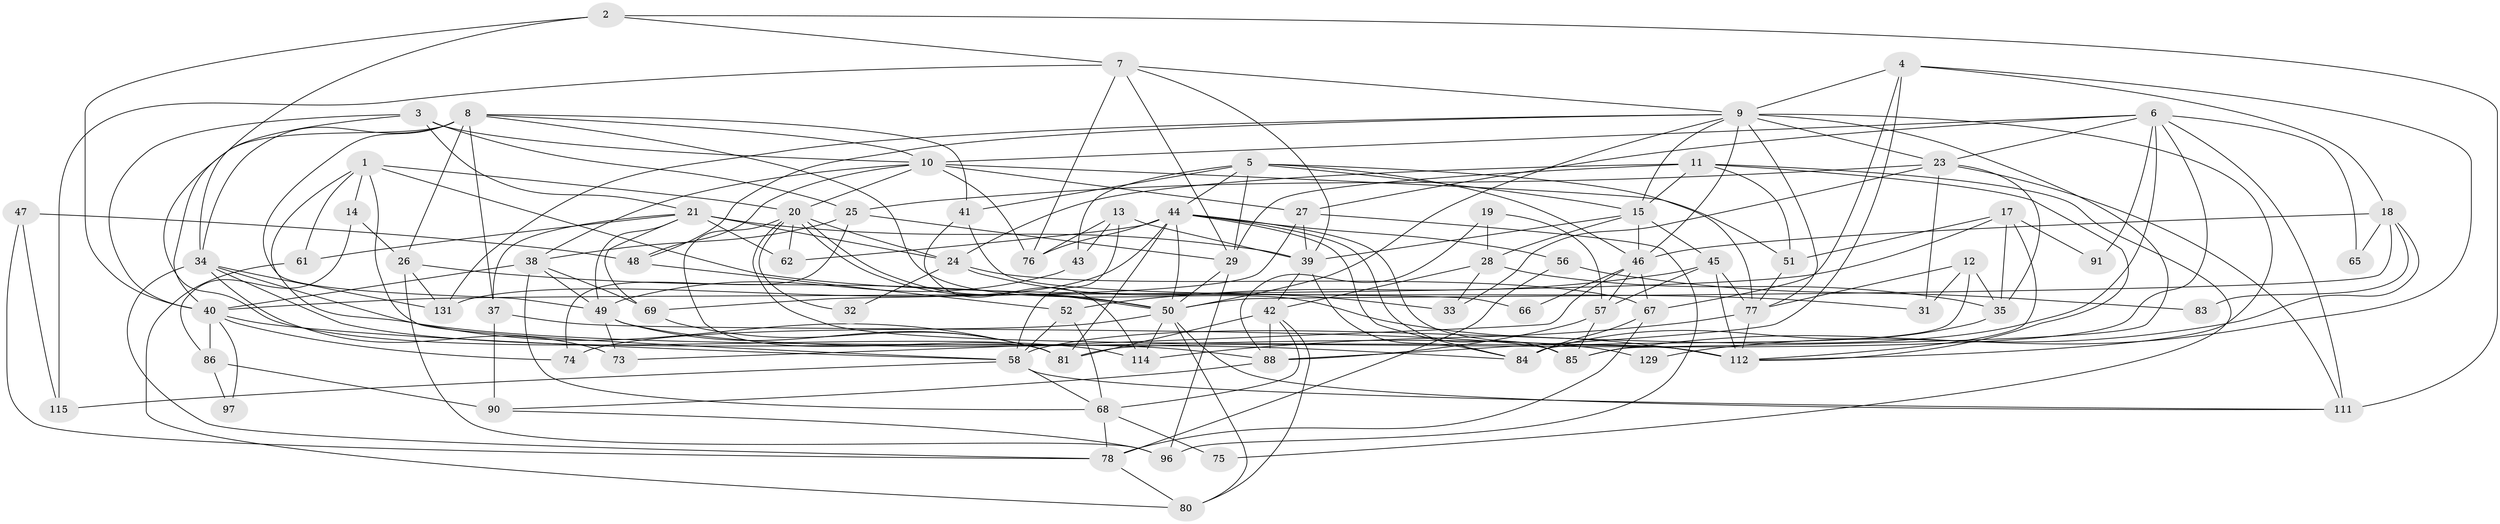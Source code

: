 // Generated by graph-tools (version 1.1) at 2025/23/03/03/25 07:23:57]
// undirected, 81 vertices, 208 edges
graph export_dot {
graph [start="1"]
  node [color=gray90,style=filled];
  1 [super="+72"];
  2 [super="+79"];
  3 [super="+118"];
  4 [super="+106"];
  5 [super="+104"];
  6 [super="+108"];
  7 [super="+54"];
  8 [super="+36"];
  9 [super="+100"];
  10 [super="+16"];
  11 [super="+59"];
  12 [super="+92"];
  13 [super="+70"];
  14 [super="+55"];
  15 [super="+110"];
  17 [super="+105"];
  18 [super="+22"];
  19;
  20 [super="+125"];
  21 [super="+127"];
  23 [super="+107"];
  24 [super="+30"];
  25 [super="+63"];
  26;
  27;
  28 [super="+94"];
  29 [super="+101"];
  31;
  32;
  33;
  34 [super="+95"];
  35 [super="+109"];
  37;
  38 [super="+102"];
  39 [super="+60"];
  40 [super="+71"];
  41;
  42 [super="+130"];
  43;
  44 [super="+103"];
  45;
  46 [super="+116"];
  47;
  48 [super="+113"];
  49 [super="+53"];
  50 [super="+128"];
  51;
  52 [super="+124"];
  56;
  57 [super="+117"];
  58 [super="+89"];
  61;
  62 [super="+64"];
  65;
  66;
  67;
  68 [super="+126"];
  69 [super="+99"];
  73;
  74;
  75;
  76;
  77 [super="+87"];
  78 [super="+82"];
  80;
  81 [super="+121"];
  83;
  84 [super="+93"];
  85 [super="+98"];
  86 [super="+123"];
  88 [super="+122"];
  90;
  91;
  96;
  97;
  111 [super="+120"];
  112 [super="+119"];
  114;
  115;
  129;
  131;
  1 -- 81;
  1 -- 61;
  1 -- 31;
  1 -- 58;
  1 -- 20;
  1 -- 14;
  2 -- 34;
  2 -- 111;
  2 -- 40;
  2 -- 7;
  3 -- 114;
  3 -- 21;
  3 -- 40;
  3 -- 25;
  3 -- 10;
  4 -- 67;
  4 -- 9;
  4 -- 88;
  4 -- 129;
  4 -- 18;
  5 -- 15;
  5 -- 41;
  5 -- 43;
  5 -- 44;
  5 -- 29;
  5 -- 77;
  5 -- 46;
  6 -- 27;
  6 -- 65;
  6 -- 91;
  6 -- 81;
  6 -- 10;
  6 -- 23;
  6 -- 58;
  6 -- 111;
  7 -- 115;
  7 -- 29;
  7 -- 39;
  7 -- 76;
  7 -- 9;
  8 -- 41;
  8 -- 34;
  8 -- 37;
  8 -- 40;
  8 -- 10;
  8 -- 26;
  8 -- 112;
  8 -- 49;
  9 -- 112;
  9 -- 50;
  9 -- 77;
  9 -- 131;
  9 -- 46;
  9 -- 23;
  9 -- 85;
  9 -- 15;
  9 -- 48;
  10 -- 38;
  10 -- 51;
  10 -- 20;
  10 -- 27;
  10 -- 76;
  10 -- 48;
  11 -- 112;
  11 -- 29;
  11 -- 51;
  11 -- 24;
  11 -- 75;
  11 -- 15;
  12 -- 77;
  12 -- 84;
  12 -- 31;
  12 -- 35;
  13 -- 43 [weight=2];
  13 -- 76;
  13 -- 58;
  13 -- 39;
  14 -- 26;
  14 -- 86;
  15 -- 46;
  15 -- 45;
  15 -- 28;
  15 -- 39;
  17 -- 112;
  17 -- 91;
  17 -- 35;
  17 -- 40;
  17 -- 51;
  18 -- 85;
  18 -- 65;
  18 -- 83;
  18 -- 50;
  18 -- 46;
  19 -- 28;
  19 -- 88;
  19 -- 57;
  20 -- 50;
  20 -- 50;
  20 -- 32;
  20 -- 112;
  20 -- 81;
  20 -- 24;
  20 -- 62;
  21 -- 69;
  21 -- 24;
  21 -- 62;
  21 -- 49;
  21 -- 37;
  21 -- 61;
  21 -- 39;
  23 -- 111;
  23 -- 33;
  23 -- 35;
  23 -- 31;
  23 -- 25;
  24 -- 32;
  24 -- 33;
  24 -- 67;
  25 -- 29;
  25 -- 74;
  25 -- 38;
  26 -- 96;
  26 -- 50;
  26 -- 131;
  27 -- 39;
  27 -- 96;
  27 -- 69;
  28 -- 42;
  28 -- 33;
  28 -- 35;
  29 -- 96;
  29 -- 50;
  34 -- 88;
  34 -- 73;
  34 -- 131;
  34 -- 84;
  34 -- 78;
  35 -- 84;
  37 -- 85;
  37 -- 90;
  38 -- 68;
  38 -- 40;
  38 -- 49;
  38 -- 69;
  39 -- 84;
  39 -- 42 [weight=2];
  40 -- 74;
  40 -- 86;
  40 -- 97;
  40 -- 58;
  41 -- 114;
  41 -- 66;
  42 -- 80;
  42 -- 81 [weight=2];
  42 -- 68;
  42 -- 88;
  43 -- 49;
  44 -- 81;
  44 -- 50;
  44 -- 112;
  44 -- 131;
  44 -- 84;
  44 -- 56;
  44 -- 76;
  44 -- 62;
  44 -- 85;
  45 -- 77;
  45 -- 112;
  45 -- 52;
  45 -- 57;
  46 -- 73;
  46 -- 57;
  46 -- 66;
  46 -- 67;
  47 -- 115;
  47 -- 48;
  47 -- 78;
  48 -- 52;
  49 -- 81;
  49 -- 129;
  49 -- 73;
  50 -- 74;
  50 -- 111;
  50 -- 80;
  50 -- 114;
  51 -- 77;
  52 -- 58;
  52 -- 68;
  56 -- 78;
  56 -- 83;
  57 -- 85;
  57 -- 88;
  58 -- 68;
  58 -- 115;
  58 -- 111;
  61 -- 80;
  67 -- 78;
  67 -- 84;
  68 -- 75;
  68 -- 78;
  69 -- 81;
  77 -- 114;
  77 -- 112;
  78 -- 80;
  86 -- 90 [weight=2];
  86 -- 97;
  88 -- 90;
  90 -- 96;
}
